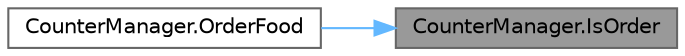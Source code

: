 digraph "CounterManager.IsOrder"
{
 // LATEX_PDF_SIZE
  bgcolor="transparent";
  edge [fontname=Helvetica,fontsize=10,labelfontname=Helvetica,labelfontsize=10];
  node [fontname=Helvetica,fontsize=10,shape=box,height=0.2,width=0.4];
  rankdir="RL";
  Node1 [id="Node000001",label="CounterManager.IsOrder",height=0.2,width=0.4,color="gray40", fillcolor="grey60", style="filled", fontcolor="black",tooltip="料理を注文できるかどうか"];
  Node1 -> Node2 [id="edge1_Node000001_Node000002",dir="back",color="steelblue1",style="solid",tooltip=" "];
  Node2 [id="Node000002",label="CounterManager.OrderFood",height=0.2,width=0.4,color="grey40", fillcolor="white", style="filled",URL="$class_counter_manager.html#aa9e7cde1b6c43f2ee7139b394dc7133b",tooltip="料理を注文する"];
}
